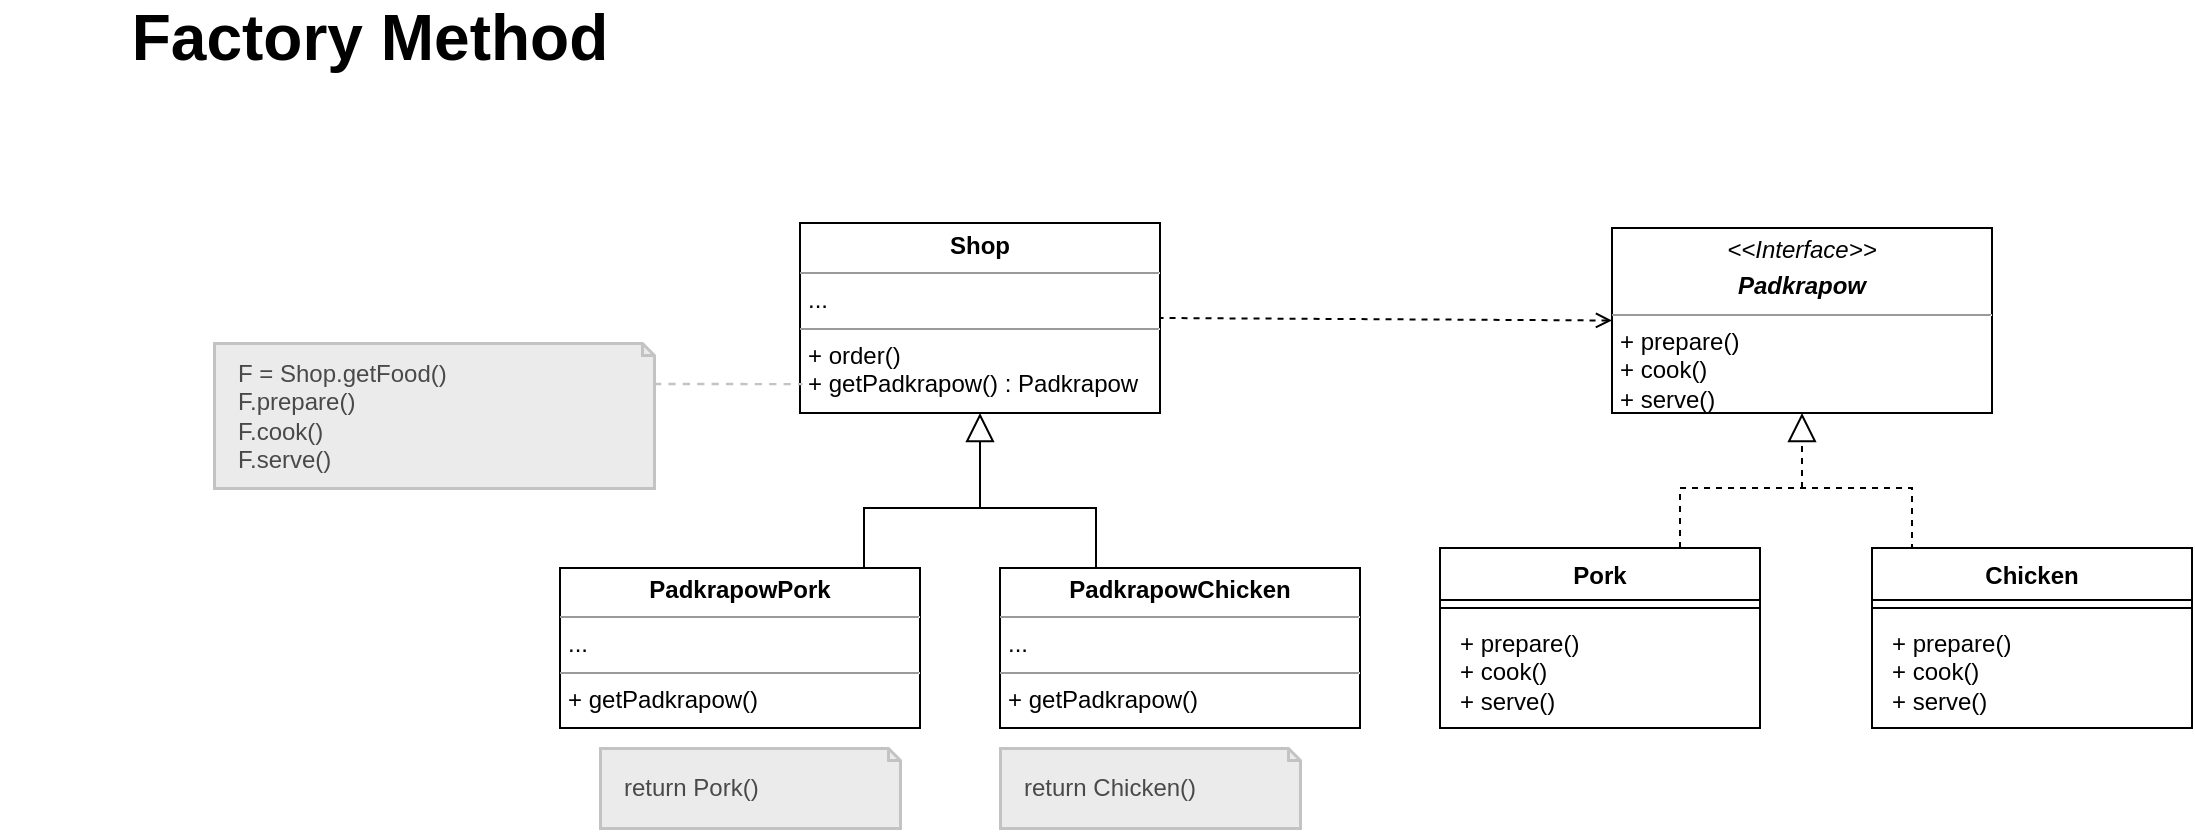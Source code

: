 <mxfile version="22.1.2" type="device">
  <diagram id="QRIMTei7k9ZnYxLaDgJe" name="หน้า-2">
    <mxGraphModel dx="1561" dy="518" grid="1" gridSize="10" guides="1" tooltips="1" connect="1" arrows="1" fold="1" page="1" pageScale="1" pageWidth="827" pageHeight="1169" math="0" shadow="0">
      <root>
        <mxCell id="0" />
        <mxCell id="1" parent="0" />
        <mxCell id="T-rlPg9YfUWfsc_K_jKU-1" value="&lt;p style=&quot;margin:0px;margin-top:4px;text-align:center;&quot;&gt;&lt;i&gt;&amp;lt;&amp;lt;Interface&amp;gt;&amp;gt;&lt;/i&gt;&lt;br&gt;&lt;/p&gt;&lt;p style=&quot;margin:0px;margin-top:4px;text-align:center;&quot;&gt;&lt;b&gt;&lt;i&gt;Padkrapow&lt;/i&gt;&lt;/b&gt;&lt;/p&gt;&lt;hr size=&quot;1&quot;&gt;&lt;p style=&quot;margin:0px;margin-left:4px;&quot;&gt;+ prepare()&lt;br&gt;&lt;/p&gt;&lt;p style=&quot;margin:0px;margin-left:4px;&quot;&gt;+ cook()&lt;/p&gt;&lt;p style=&quot;margin:0px;margin-left:4px;&quot;&gt;+ serve()&lt;/p&gt;" style="verticalAlign=top;align=left;overflow=fill;fontSize=12;fontFamily=Helvetica;html=1;whiteSpace=wrap;" parent="1" vertex="1">
          <mxGeometry x="286" y="320" width="190" height="92.5" as="geometry" />
        </mxCell>
        <mxCell id="T-rlPg9YfUWfsc_K_jKU-2" value="Pork" style="swimlane;fontStyle=1;align=center;verticalAlign=top;childLayout=stackLayout;horizontal=1;startSize=26;horizontalStack=0;resizeParent=1;resizeParentMax=0;resizeLast=0;collapsible=1;marginBottom=0;whiteSpace=wrap;html=1;" parent="1" vertex="1">
          <mxGeometry x="200" y="480" width="160" height="90" as="geometry" />
        </mxCell>
        <mxCell id="T-rlPg9YfUWfsc_K_jKU-3" value="" style="line;strokeWidth=1;fillColor=none;align=left;verticalAlign=middle;spacingTop=-1;spacingLeft=3;spacingRight=3;rotatable=0;labelPosition=right;points=[];portConstraint=eastwest;strokeColor=inherit;" parent="T-rlPg9YfUWfsc_K_jKU-2" vertex="1">
          <mxGeometry y="26" width="160" height="8" as="geometry" />
        </mxCell>
        <mxCell id="T-rlPg9YfUWfsc_K_jKU-4" value="&lt;p style=&quot;border-color: var(--border-color); margin: 0px 0px 0px 4px;&quot;&gt;+ prepare()&lt;br style=&quot;border-color: var(--border-color);&quot;&gt;&lt;/p&gt;&lt;p style=&quot;border-color: var(--border-color); margin: 0px 0px 0px 4px;&quot;&gt;+ cook()&lt;/p&gt;&lt;p style=&quot;border-color: var(--border-color); margin: 0px 0px 0px 4px;&quot;&gt;+ serve()&lt;/p&gt;" style="text;strokeColor=none;fillColor=none;align=left;verticalAlign=top;spacingLeft=4;spacingRight=4;overflow=hidden;rotatable=0;points=[[0,0.5],[1,0.5]];portConstraint=eastwest;whiteSpace=wrap;html=1;" parent="T-rlPg9YfUWfsc_K_jKU-2" vertex="1">
          <mxGeometry y="34" width="160" height="56" as="geometry" />
        </mxCell>
        <mxCell id="T-rlPg9YfUWfsc_K_jKU-5" value="Chicken" style="swimlane;fontStyle=1;align=center;verticalAlign=top;childLayout=stackLayout;horizontal=1;startSize=26;horizontalStack=0;resizeParent=1;resizeParentMax=0;resizeLast=0;collapsible=1;marginBottom=0;whiteSpace=wrap;html=1;" parent="1" vertex="1">
          <mxGeometry x="416" y="480" width="160" height="90" as="geometry" />
        </mxCell>
        <mxCell id="T-rlPg9YfUWfsc_K_jKU-6" value="" style="line;strokeWidth=1;fillColor=none;align=left;verticalAlign=middle;spacingTop=-1;spacingLeft=3;spacingRight=3;rotatable=0;labelPosition=right;points=[];portConstraint=eastwest;strokeColor=inherit;" parent="T-rlPg9YfUWfsc_K_jKU-5" vertex="1">
          <mxGeometry y="26" width="160" height="8" as="geometry" />
        </mxCell>
        <mxCell id="T-rlPg9YfUWfsc_K_jKU-7" value="&lt;p style=&quot;border-color: var(--border-color); margin: 0px 0px 0px 4px;&quot;&gt;+ prepare()&lt;br style=&quot;border-color: var(--border-color);&quot;&gt;&lt;/p&gt;&lt;p style=&quot;border-color: var(--border-color); margin: 0px 0px 0px 4px;&quot;&gt;+ cook()&lt;/p&gt;&lt;p style=&quot;border-color: var(--border-color); margin: 0px 0px 0px 4px;&quot;&gt;+ serve()&lt;/p&gt;" style="text;strokeColor=none;fillColor=none;align=left;verticalAlign=top;spacingLeft=4;spacingRight=4;overflow=hidden;rotatable=0;points=[[0,0.5],[1,0.5]];portConstraint=eastwest;whiteSpace=wrap;html=1;" parent="T-rlPg9YfUWfsc_K_jKU-5" vertex="1">
          <mxGeometry y="34" width="160" height="56" as="geometry" />
        </mxCell>
        <mxCell id="T-rlPg9YfUWfsc_K_jKU-8" value="" style="endArrow=none;dashed=1;html=1;rounded=0;exitX=0.75;exitY=0;exitDx=0;exitDy=0;entryX=0.125;entryY=0.002;entryDx=0;entryDy=0;entryPerimeter=0;" parent="1" source="T-rlPg9YfUWfsc_K_jKU-2" target="T-rlPg9YfUWfsc_K_jKU-5" edge="1">
          <mxGeometry width="50" height="50" relative="1" as="geometry">
            <mxPoint x="306" y="460" as="sourcePoint" />
            <mxPoint x="466" y="460" as="targetPoint" />
            <Array as="points">
              <mxPoint x="320" y="450" />
              <mxPoint x="386" y="450" />
              <mxPoint x="436" y="450" />
            </Array>
          </mxGeometry>
        </mxCell>
        <mxCell id="T-rlPg9YfUWfsc_K_jKU-9" value="" style="endArrow=block;dashed=1;endFill=0;endSize=12;html=1;rounded=0;entryX=0.5;entryY=1;entryDx=0;entryDy=0;" parent="1" target="T-rlPg9YfUWfsc_K_jKU-1" edge="1">
          <mxGeometry width="160" relative="1" as="geometry">
            <mxPoint x="381" y="450" as="sourcePoint" />
            <mxPoint x="436" y="470" as="targetPoint" />
          </mxGeometry>
        </mxCell>
        <mxCell id="T-rlPg9YfUWfsc_K_jKU-10" value="&lt;p style=&quot;margin:0px;margin-top:4px;text-align:center;&quot;&gt;&lt;b&gt;Shop&lt;/b&gt;&lt;/p&gt;&lt;hr size=&quot;1&quot;&gt;&lt;p style=&quot;margin:0px;margin-left:4px;&quot;&gt;...&lt;/p&gt;&lt;hr size=&quot;1&quot;&gt;&lt;p style=&quot;margin:0px;margin-left:4px;&quot;&gt;+ order()&lt;/p&gt;&lt;p style=&quot;margin:0px;margin-left:4px;&quot;&gt;+ getPadkrapow() : Padkrapow&lt;/p&gt;" style="verticalAlign=top;align=left;overflow=fill;fontSize=12;fontFamily=Helvetica;html=1;whiteSpace=wrap;" parent="1" vertex="1">
          <mxGeometry x="-120" y="317.5" width="180" height="95" as="geometry" />
        </mxCell>
        <mxCell id="T-rlPg9YfUWfsc_K_jKU-11" value="" style="endArrow=none;dashed=1;html=1;rounded=0;startArrow=open;startFill=0;entryX=1;entryY=0.5;entryDx=0;entryDy=0;exitX=0;exitY=0.5;exitDx=0;exitDy=0;" parent="1" source="T-rlPg9YfUWfsc_K_jKU-1" target="T-rlPg9YfUWfsc_K_jKU-10" edge="1">
          <mxGeometry width="50" height="50" relative="1" as="geometry">
            <mxPoint x="240" y="470" as="sourcePoint" />
            <mxPoint x="290" y="420" as="targetPoint" />
          </mxGeometry>
        </mxCell>
        <mxCell id="T-rlPg9YfUWfsc_K_jKU-12" value="&lt;p style=&quot;margin:0px;margin-top:4px;text-align:center;&quot;&gt;&lt;b&gt;PadkrapowPork&lt;/b&gt;&lt;/p&gt;&lt;hr size=&quot;1&quot;&gt;&lt;p style=&quot;margin:0px;margin-left:4px;&quot;&gt;...&lt;/p&gt;&lt;hr size=&quot;1&quot;&gt;&lt;p style=&quot;margin:0px;margin-left:4px;&quot;&gt;+ getPadkrapow()&lt;/p&gt;" style="verticalAlign=top;align=left;overflow=fill;fontSize=12;fontFamily=Helvetica;html=1;whiteSpace=wrap;" parent="1" vertex="1">
          <mxGeometry x="-240" y="490" width="180" height="80" as="geometry" />
        </mxCell>
        <mxCell id="T-rlPg9YfUWfsc_K_jKU-13" value="&lt;p style=&quot;margin:0px;margin-top:4px;text-align:center;&quot;&gt;&lt;b&gt;PadkrapowChicken&lt;/b&gt;&lt;/p&gt;&lt;hr size=&quot;1&quot;&gt;&lt;p style=&quot;margin:0px;margin-left:4px;&quot;&gt;...&lt;/p&gt;&lt;hr size=&quot;1&quot;&gt;&lt;p style=&quot;margin:0px;margin-left:4px;&quot;&gt;+ getPadkrapow()&lt;/p&gt;" style="verticalAlign=top;align=left;overflow=fill;fontSize=12;fontFamily=Helvetica;html=1;whiteSpace=wrap;" parent="1" vertex="1">
          <mxGeometry x="-20" y="490" width="180" height="80" as="geometry" />
        </mxCell>
        <mxCell id="T-rlPg9YfUWfsc_K_jKU-14" value="" style="endArrow=block;endFill=0;endSize=12;html=1;rounded=0;entryX=0.5;entryY=1;entryDx=0;entryDy=0;" parent="1" target="T-rlPg9YfUWfsc_K_jKU-10" edge="1">
          <mxGeometry width="160" relative="1" as="geometry">
            <mxPoint x="-30" y="460" as="sourcePoint" />
            <mxPoint x="445" y="430" as="targetPoint" />
          </mxGeometry>
        </mxCell>
        <mxCell id="T-rlPg9YfUWfsc_K_jKU-15" value="" style="endArrow=none;html=1;rounded=0;exitX=0.75;exitY=0;exitDx=0;exitDy=0;entryX=0.125;entryY=0.002;entryDx=0;entryDy=0;entryPerimeter=0;" parent="1" edge="1">
          <mxGeometry width="50" height="50" relative="1" as="geometry">
            <mxPoint x="-88" y="490" as="sourcePoint" />
            <mxPoint x="28" y="490" as="targetPoint" />
            <Array as="points">
              <mxPoint x="-88" y="460" />
              <mxPoint x="-22" y="460" />
              <mxPoint x="28" y="460" />
            </Array>
          </mxGeometry>
        </mxCell>
        <mxCell id="T-rlPg9YfUWfsc_K_jKU-16" style="rounded=0;orthogonalLoop=1;jettySize=auto;html=1;startArrow=none;startFill=1;startSize=3;jumpStyle=none;endArrow=none;endFill=0;anchorPointDirection=0;bendable=0;editable=1;movable=1;resizable=1;rotatable=1;deletable=1;locked=0;connectable=1;backgroundOutline=0;snapToPoint=1;flowAnimation=0;strokeColor=#C3C3C3;dashed=1;shadow=0;strokeWidth=1.2;exitX=0;exitY=0;exitDx=220;exitDy=20.5;exitPerimeter=0;entryX=0.007;entryY=0.848;entryDx=0;entryDy=0;entryPerimeter=0;" parent="1" source="T-rlPg9YfUWfsc_K_jKU-17" target="T-rlPg9YfUWfsc_K_jKU-10" edge="1">
          <mxGeometry relative="1" as="geometry">
            <mxPoint x="-210" y="410" as="sourcePoint" />
            <mxPoint x="-160" y="410" as="targetPoint" />
          </mxGeometry>
        </mxCell>
        <mxCell id="T-rlPg9YfUWfsc_K_jKU-17" value="&lt;font color=&quot;#494949&quot;&gt;F = Shop.getFood()&lt;br&gt;F.prepare()&lt;br&gt;F.cook()&lt;br&gt;F.serve()&lt;br&gt;&lt;/font&gt;" style="shape=note;size=6;align=left;spacingLeft=10;html=1;whiteSpace=wrap;strokeWidth=1.5;strokeColor=#C3C3C3;gradientColor=none;fillColor=#EBEBEB;" parent="1" vertex="1">
          <mxGeometry x="-413" y="377.5" width="220" height="72.5" as="geometry" />
        </mxCell>
        <mxCell id="T-rlPg9YfUWfsc_K_jKU-18" value="&lt;font color=&quot;#494949&quot;&gt;return Pork()&lt;/font&gt;" style="shape=note;size=6;align=left;spacingLeft=10;html=1;whiteSpace=wrap;strokeWidth=1.5;strokeColor=#C3C3C3;gradientColor=none;fillColor=#EBEBEB;" parent="1" vertex="1">
          <mxGeometry x="-220" y="580" width="150" height="40" as="geometry" />
        </mxCell>
        <mxCell id="T-rlPg9YfUWfsc_K_jKU-19" value="&lt;font color=&quot;#494949&quot;&gt;return Chicken()&lt;/font&gt;" style="shape=note;size=6;align=left;spacingLeft=10;html=1;whiteSpace=wrap;strokeWidth=1.5;strokeColor=#C3C3C3;gradientColor=none;fillColor=#EBEBEB;" parent="1" vertex="1">
          <mxGeometry x="-20" y="580" width="150" height="40" as="geometry" />
        </mxCell>
        <mxCell id="T-rlPg9YfUWfsc_K_jKU-20" value="&lt;font size=&quot;1&quot; style=&quot;&quot;&gt;&lt;b style=&quot;font-size: 32px;&quot;&gt;Factory Method&lt;/b&gt;&lt;/font&gt;" style="text;html=1;strokeColor=none;fillColor=none;align=center;verticalAlign=middle;whiteSpace=wrap;rounded=0;" parent="1" vertex="1">
          <mxGeometry x="-520" y="210" width="370" height="30" as="geometry" />
        </mxCell>
      </root>
    </mxGraphModel>
  </diagram>
</mxfile>
